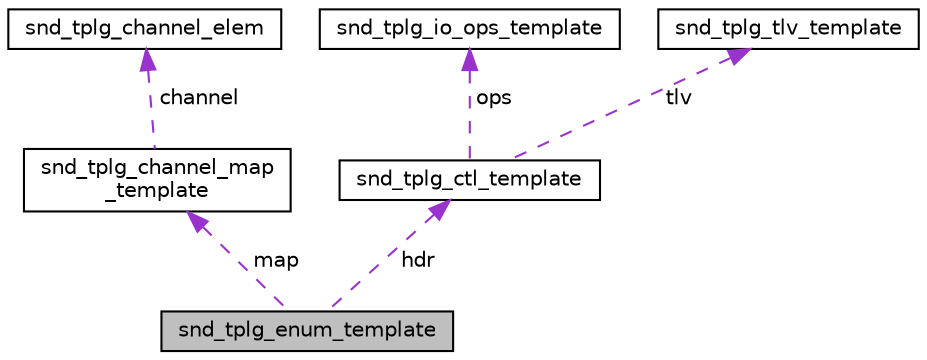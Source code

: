 digraph "snd_tplg_enum_template"
{
  edge [fontname="Helvetica",fontsize="10",labelfontname="Helvetica",labelfontsize="10"];
  node [fontname="Helvetica",fontsize="10",shape=record];
  Node1 [label="snd_tplg_enum_template",height=0.2,width=0.4,color="black", fillcolor="grey75", style="filled", fontcolor="black"];
  Node2 -> Node1 [dir="back",color="darkorchid3",fontsize="10",style="dashed",label=" map" ,fontname="Helvetica"];
  Node2 [label="snd_tplg_channel_map\l_template",height=0.2,width=0.4,color="black", fillcolor="white", style="filled",URL="$structsnd__tplg__channel__map__template.html",tooltip="Template type for channel mapping. "];
  Node3 -> Node2 [dir="back",color="darkorchid3",fontsize="10",style="dashed",label=" channel" ,fontname="Helvetica"];
  Node3 [label="snd_tplg_channel_elem",height=0.2,width=0.4,color="black", fillcolor="white", style="filled",URL="$structsnd__tplg__channel__elem.html"];
  Node4 -> Node1 [dir="back",color="darkorchid3",fontsize="10",style="dashed",label=" hdr" ,fontname="Helvetica"];
  Node4 [label="snd_tplg_ctl_template",height=0.2,width=0.4,color="black", fillcolor="white", style="filled",URL="$structsnd__tplg__ctl__template.html",tooltip="Template type for control objects. "];
  Node5 -> Node4 [dir="back",color="darkorchid3",fontsize="10",style="dashed",label=" ops" ,fontname="Helvetica"];
  Node5 [label="snd_tplg_io_ops_template",height=0.2,width=0.4,color="black", fillcolor="white", style="filled",URL="$structsnd__tplg__io__ops__template.html",tooltip="Template type for object operations mapping. "];
  Node6 -> Node4 [dir="back",color="darkorchid3",fontsize="10",style="dashed",label=" tlv" ,fontname="Helvetica"];
  Node6 [label="snd_tplg_tlv_template",height=0.2,width=0.4,color="black", fillcolor="white", style="filled",URL="$structsnd__tplg__tlv__template.html",tooltip="Template type for all TLV objects. "];
}
